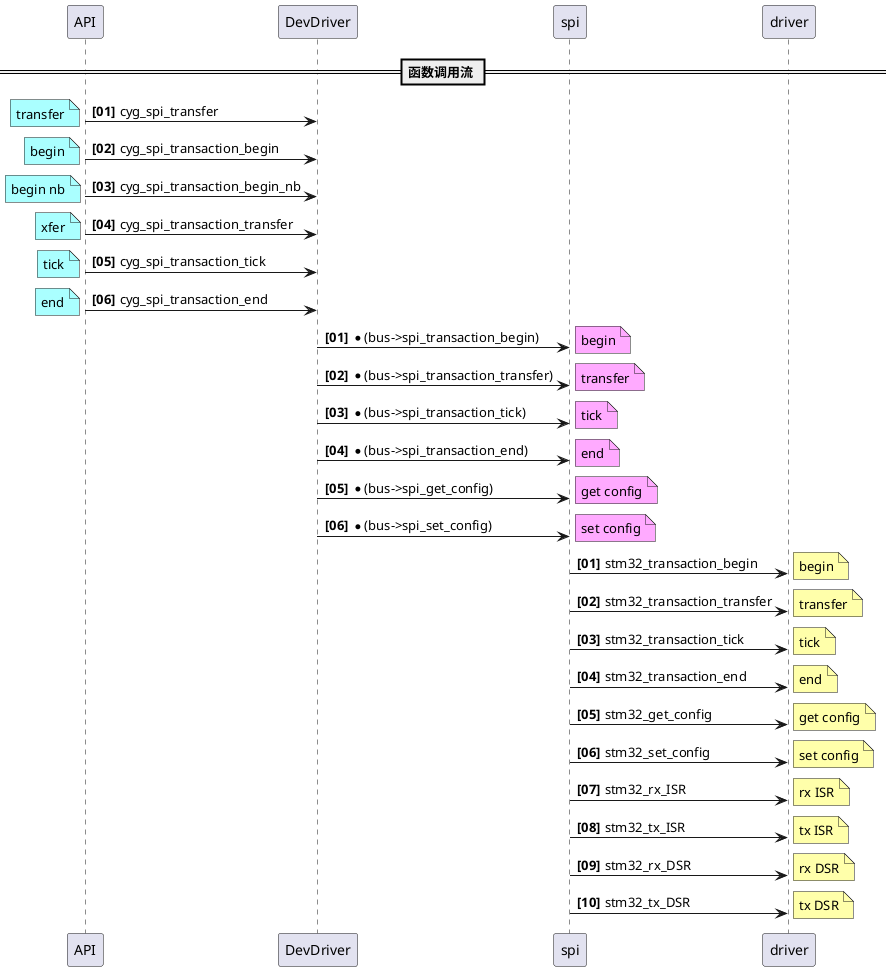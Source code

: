 @startuml
== 函数调用流 ==
autonumber "<b>[00]"
API -> DevDriver :  cyg_spi_transfer
note left #AAFFFF: transfer
API -> DevDriver :  cyg_spi_transaction_begin
note left #AAFFFF: begin
API -> DevDriver :  cyg_spi_transaction_begin_nb
note left #AAFFFF: begin nb
API -> DevDriver :  cyg_spi_transaction_transfer
note left #AAFFFF: xfer
API -> DevDriver :  cyg_spi_transaction_tick
note left #AAFFFF: tick
API -> DevDriver :  cyg_spi_transaction_end
note left #AAFFFF: end

autonumber "<b>[00]"
DevDriver -> "spi" :  *(bus->spi_transaction_begin)
note right #FFAAFF: begin
DevDriver -> "spi" :  *(bus->spi_transaction_transfer)
note right #FFAAFF: transfer
DevDriver -> "spi" :  *(bus->spi_transaction_tick)
note right #FFAAFF: tick
DevDriver -> "spi" :  *(bus->spi_transaction_end)
note right #FFAAFF: end
DevDriver -> "spi" :  *(bus->spi_get_config)
note right #FFAAFF: get config
DevDriver -> "spi" :  *(bus->spi_set_config)
note right #FFAAFF: set config

autonumber "<b>[00]"
"spi" -> "driver" :  stm32_transaction_begin
note right #FFFFAA: begin
"spi" -> "driver" :  stm32_transaction_transfer
note right #FFFFAA: transfer
"spi" -> "driver" :  stm32_transaction_tick
note right #FFFFAA: tick
"spi" -> "driver" :  stm32_transaction_end
note right #FFFFAA: end
"spi" -> "driver" :  stm32_get_config
note right #FFFFAA: get config
"spi" -> "driver" :  stm32_set_config
note right #FFFFAA: set config
"spi" -> "driver" :  stm32_rx_ISR
note right #FFFFAA: rx ISR
"spi" -> "driver" :  stm32_tx_ISR
note right #FFFFAA: tx ISR
"spi" -> "driver" :  stm32_rx_DSR
note right #FFFFAA: rx DSR
"spi" -> "driver" :  stm32_tx_DSR
note right #FFFFAA: tx DSR

@enduml